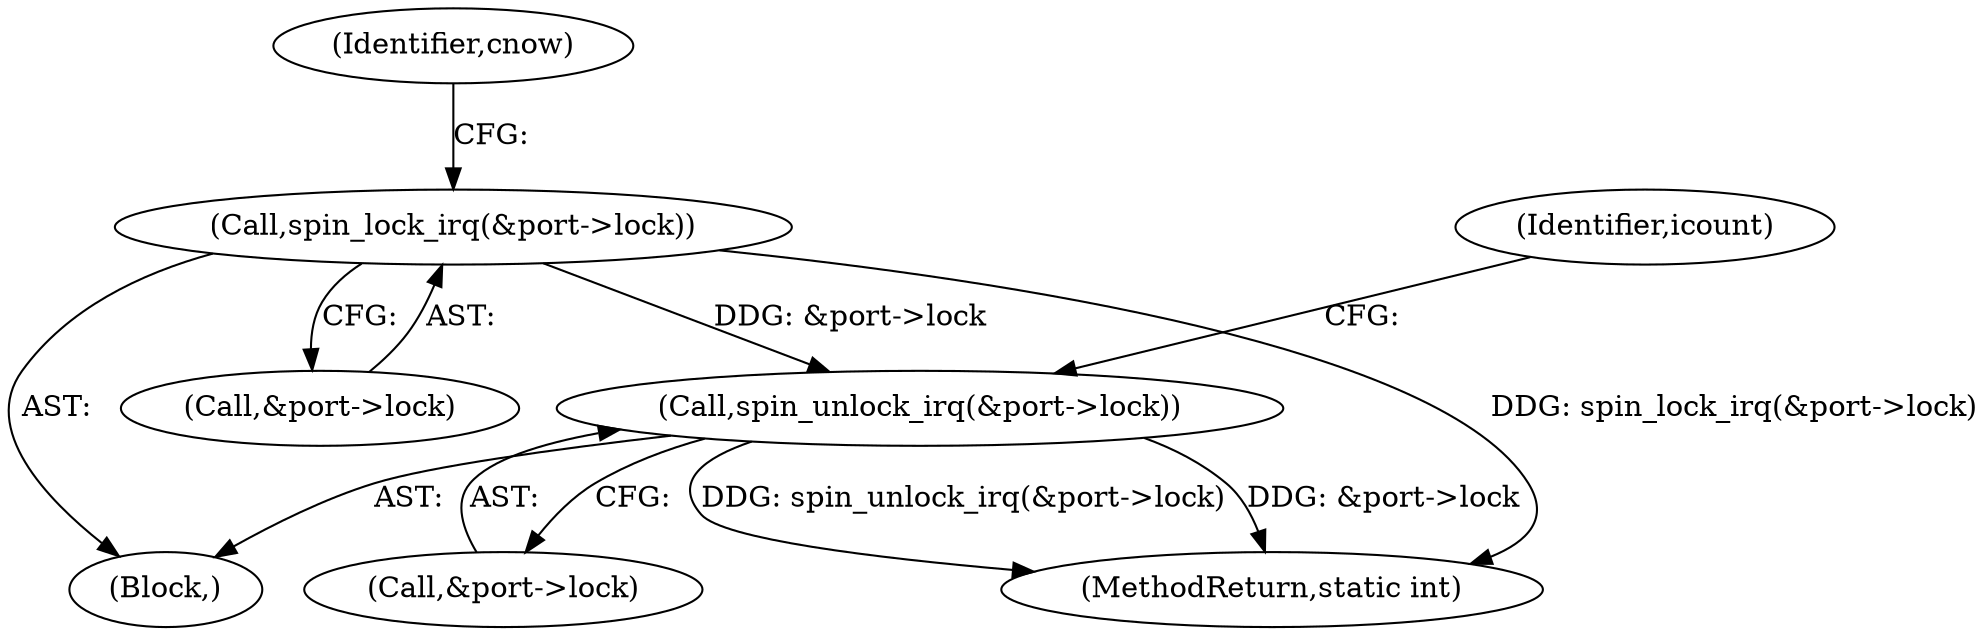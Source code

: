 digraph "0_linux_a8b33654b1e3b0c74d4a1fed041c9aae50b3c427@pointer" {
"1000112" [label="(Call,spin_lock_irq(&port->lock))"];
"1000126" [label="(Call,spin_unlock_irq(&port->lock))"];
"1000219" [label="(MethodReturn,static int)"];
"1000113" [label="(Call,&port->lock)"];
"1000133" [label="(Identifier,icount)"];
"1000103" [label="(Block,)"];
"1000126" [label="(Call,spin_unlock_irq(&port->lock))"];
"1000112" [label="(Call,spin_lock_irq(&port->lock))"];
"1000127" [label="(Call,&port->lock)"];
"1000119" [label="(Identifier,cnow)"];
"1000112" -> "1000103"  [label="AST: "];
"1000112" -> "1000113"  [label="CFG: "];
"1000113" -> "1000112"  [label="AST: "];
"1000119" -> "1000112"  [label="CFG: "];
"1000112" -> "1000219"  [label="DDG: spin_lock_irq(&port->lock)"];
"1000112" -> "1000126"  [label="DDG: &port->lock"];
"1000126" -> "1000103"  [label="AST: "];
"1000126" -> "1000127"  [label="CFG: "];
"1000127" -> "1000126"  [label="AST: "];
"1000133" -> "1000126"  [label="CFG: "];
"1000126" -> "1000219"  [label="DDG: spin_unlock_irq(&port->lock)"];
"1000126" -> "1000219"  [label="DDG: &port->lock"];
}
